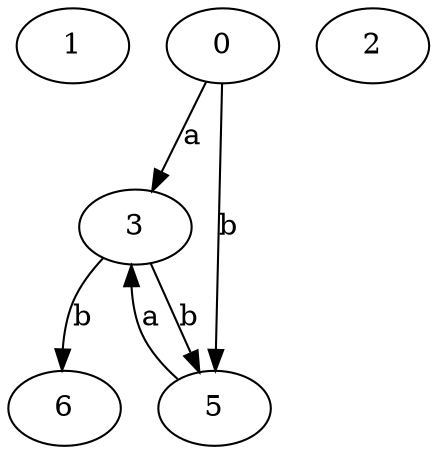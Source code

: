 strict digraph  {
1;
0;
2;
3;
5;
6;
0 -> 3  [label=a];
0 -> 5  [label=b];
3 -> 5  [label=b];
3 -> 6  [label=b];
5 -> 3  [label=a];
}
